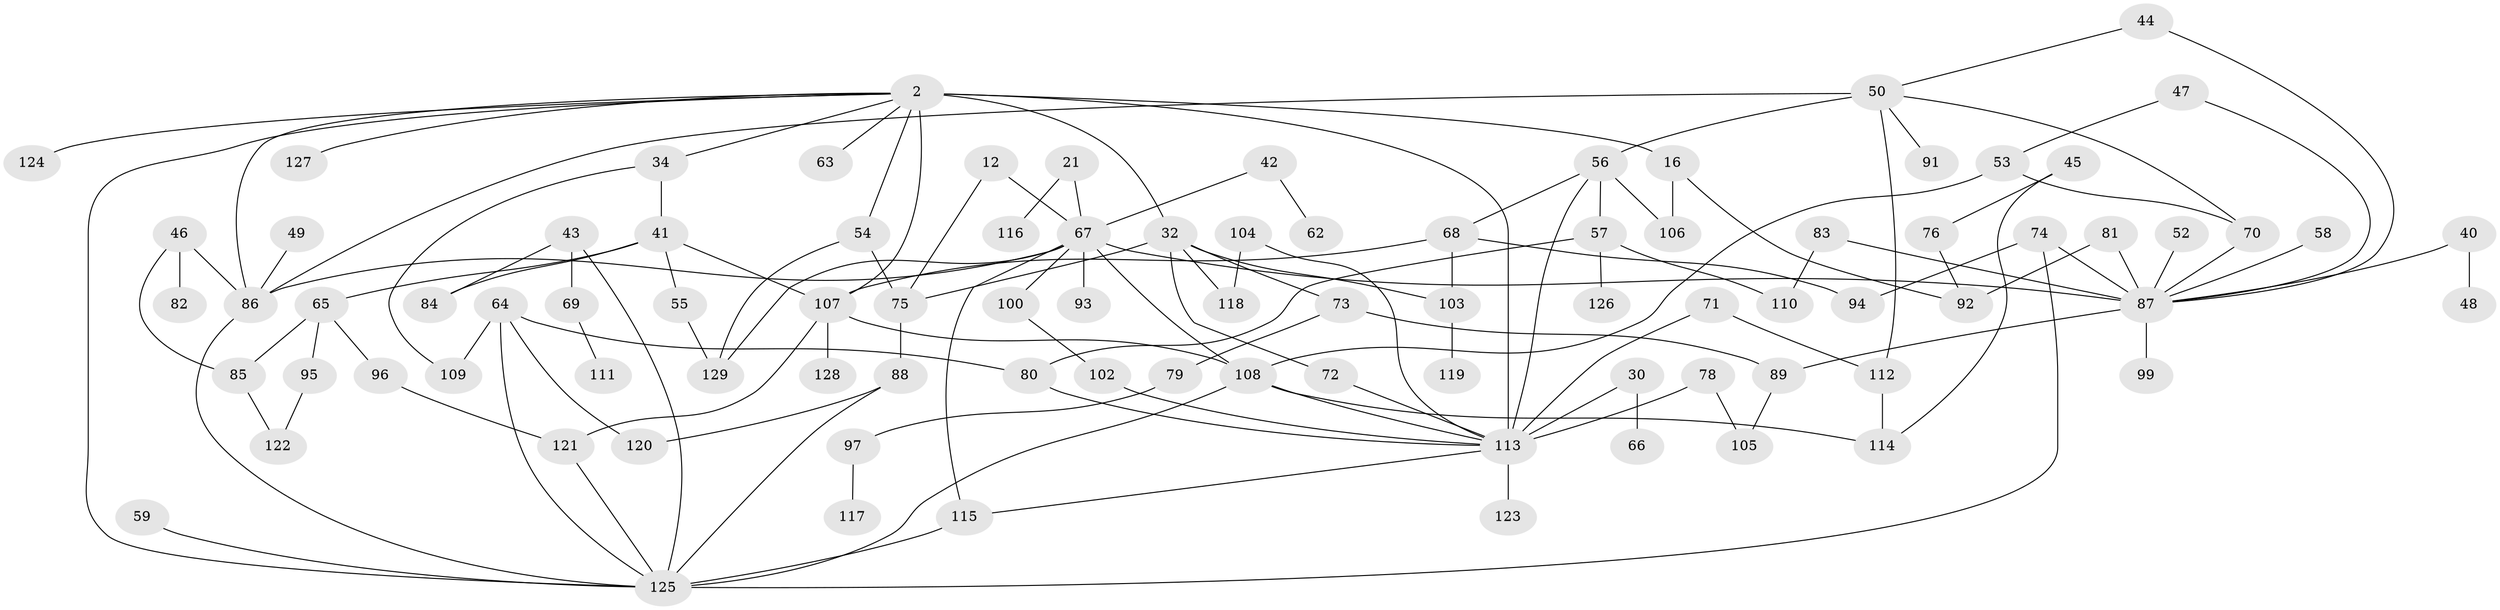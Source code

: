 // original degree distribution, {11: 0.007751937984496124, 8: 0.023255813953488372, 5: 0.046511627906976744, 6: 0.031007751937984496, 3: 0.2248062015503876, 7: 0.023255813953488372, 2: 0.3643410852713178, 4: 0.08527131782945736, 1: 0.1937984496124031}
// Generated by graph-tools (version 1.1) at 2025/44/03/04/25 21:44:39]
// undirected, 90 vertices, 130 edges
graph export_dot {
graph [start="1"]
  node [color=gray90,style=filled];
  2 [super="+1"];
  12;
  16 [super="+11"];
  21;
  30;
  32;
  34 [super="+19"];
  40;
  41;
  42;
  43 [super="+36"];
  44;
  45;
  46 [super="+39"];
  47;
  48;
  49;
  50;
  52;
  53;
  54;
  55;
  56 [super="+37"];
  57;
  58;
  59;
  62;
  63;
  64;
  65;
  66;
  67 [super="+8+5+51"];
  68 [super="+60"];
  69;
  70;
  71;
  72;
  73;
  74;
  75;
  76;
  78;
  79;
  80;
  81;
  82;
  83;
  84;
  85;
  86 [super="+15+61"];
  87 [super="+13+77+31+35"];
  88;
  89;
  91;
  92;
  93;
  94;
  95;
  96;
  97;
  99;
  100;
  102;
  103;
  104;
  105;
  106;
  107 [super="+98+26+101+27"];
  108 [super="+90"];
  109;
  110;
  111;
  112;
  113 [super="+6+4"];
  114 [super="+33"];
  115 [super="+20"];
  116;
  117;
  118;
  119;
  120;
  121;
  122;
  123;
  124;
  125 [super="+38+29"];
  126;
  127;
  128;
  129;
  2 -- 16 [weight=2];
  2 -- 32 [weight=2];
  2 -- 63;
  2 -- 113 [weight=4];
  2 -- 127 [weight=2];
  2 -- 54;
  2 -- 124;
  2 -- 34;
  2 -- 107;
  2 -- 125;
  2 -- 86;
  12 -- 75;
  12 -- 67;
  16 -- 92;
  16 -- 106;
  21 -- 116;
  21 -- 67;
  30 -- 66;
  30 -- 113;
  32 -- 73;
  32 -- 103;
  32 -- 118;
  32 -- 72;
  32 -- 75;
  34 -- 41;
  34 -- 109;
  40 -- 48;
  40 -- 87;
  41 -- 55;
  41 -- 65;
  41 -- 84;
  41 -- 107;
  42 -- 62;
  42 -- 67;
  43 -- 69;
  43 -- 84;
  43 -- 125;
  44 -- 50;
  44 -- 87;
  45 -- 76;
  45 -- 114;
  46 -- 85;
  46 -- 86;
  46 -- 82;
  47 -- 53;
  47 -- 87;
  49 -- 86;
  50 -- 56 [weight=2];
  50 -- 91;
  50 -- 112;
  50 -- 70;
  50 -- 86;
  52 -- 87;
  53 -- 70;
  53 -- 108;
  54 -- 129;
  54 -- 75;
  55 -- 129;
  56 -- 57;
  56 -- 106;
  56 -- 68;
  56 -- 113;
  57 -- 126;
  57 -- 110;
  57 -- 80;
  58 -- 87;
  59 -- 125;
  64 -- 109;
  64 -- 120;
  64 -- 80;
  64 -- 125;
  65 -- 95;
  65 -- 96;
  65 -- 85;
  67 -- 129;
  67 -- 100;
  67 -- 115;
  67 -- 87 [weight=2];
  67 -- 86 [weight=2];
  67 -- 108 [weight=2];
  67 -- 93;
  68 -- 107 [weight=2];
  68 -- 94;
  68 -- 103;
  69 -- 111;
  70 -- 87;
  71 -- 112;
  71 -- 113;
  72 -- 113;
  73 -- 79;
  73 -- 89;
  74 -- 94;
  74 -- 87;
  74 -- 125;
  75 -- 88;
  76 -- 92;
  78 -- 105;
  78 -- 113;
  79 -- 97;
  80 -- 113;
  81 -- 92;
  81 -- 87;
  83 -- 110;
  83 -- 87;
  85 -- 122;
  86 -- 125;
  87 -- 89;
  87 -- 99;
  88 -- 120;
  88 -- 125;
  89 -- 105;
  95 -- 122;
  96 -- 121;
  97 -- 117;
  100 -- 102;
  102 -- 113;
  103 -- 119;
  104 -- 118;
  104 -- 113;
  107 -- 128;
  107 -- 121;
  107 -- 108;
  108 -- 113;
  108 -- 114;
  108 -- 125;
  112 -- 114;
  113 -- 123;
  113 -- 115;
  115 -- 125;
  121 -- 125;
}
